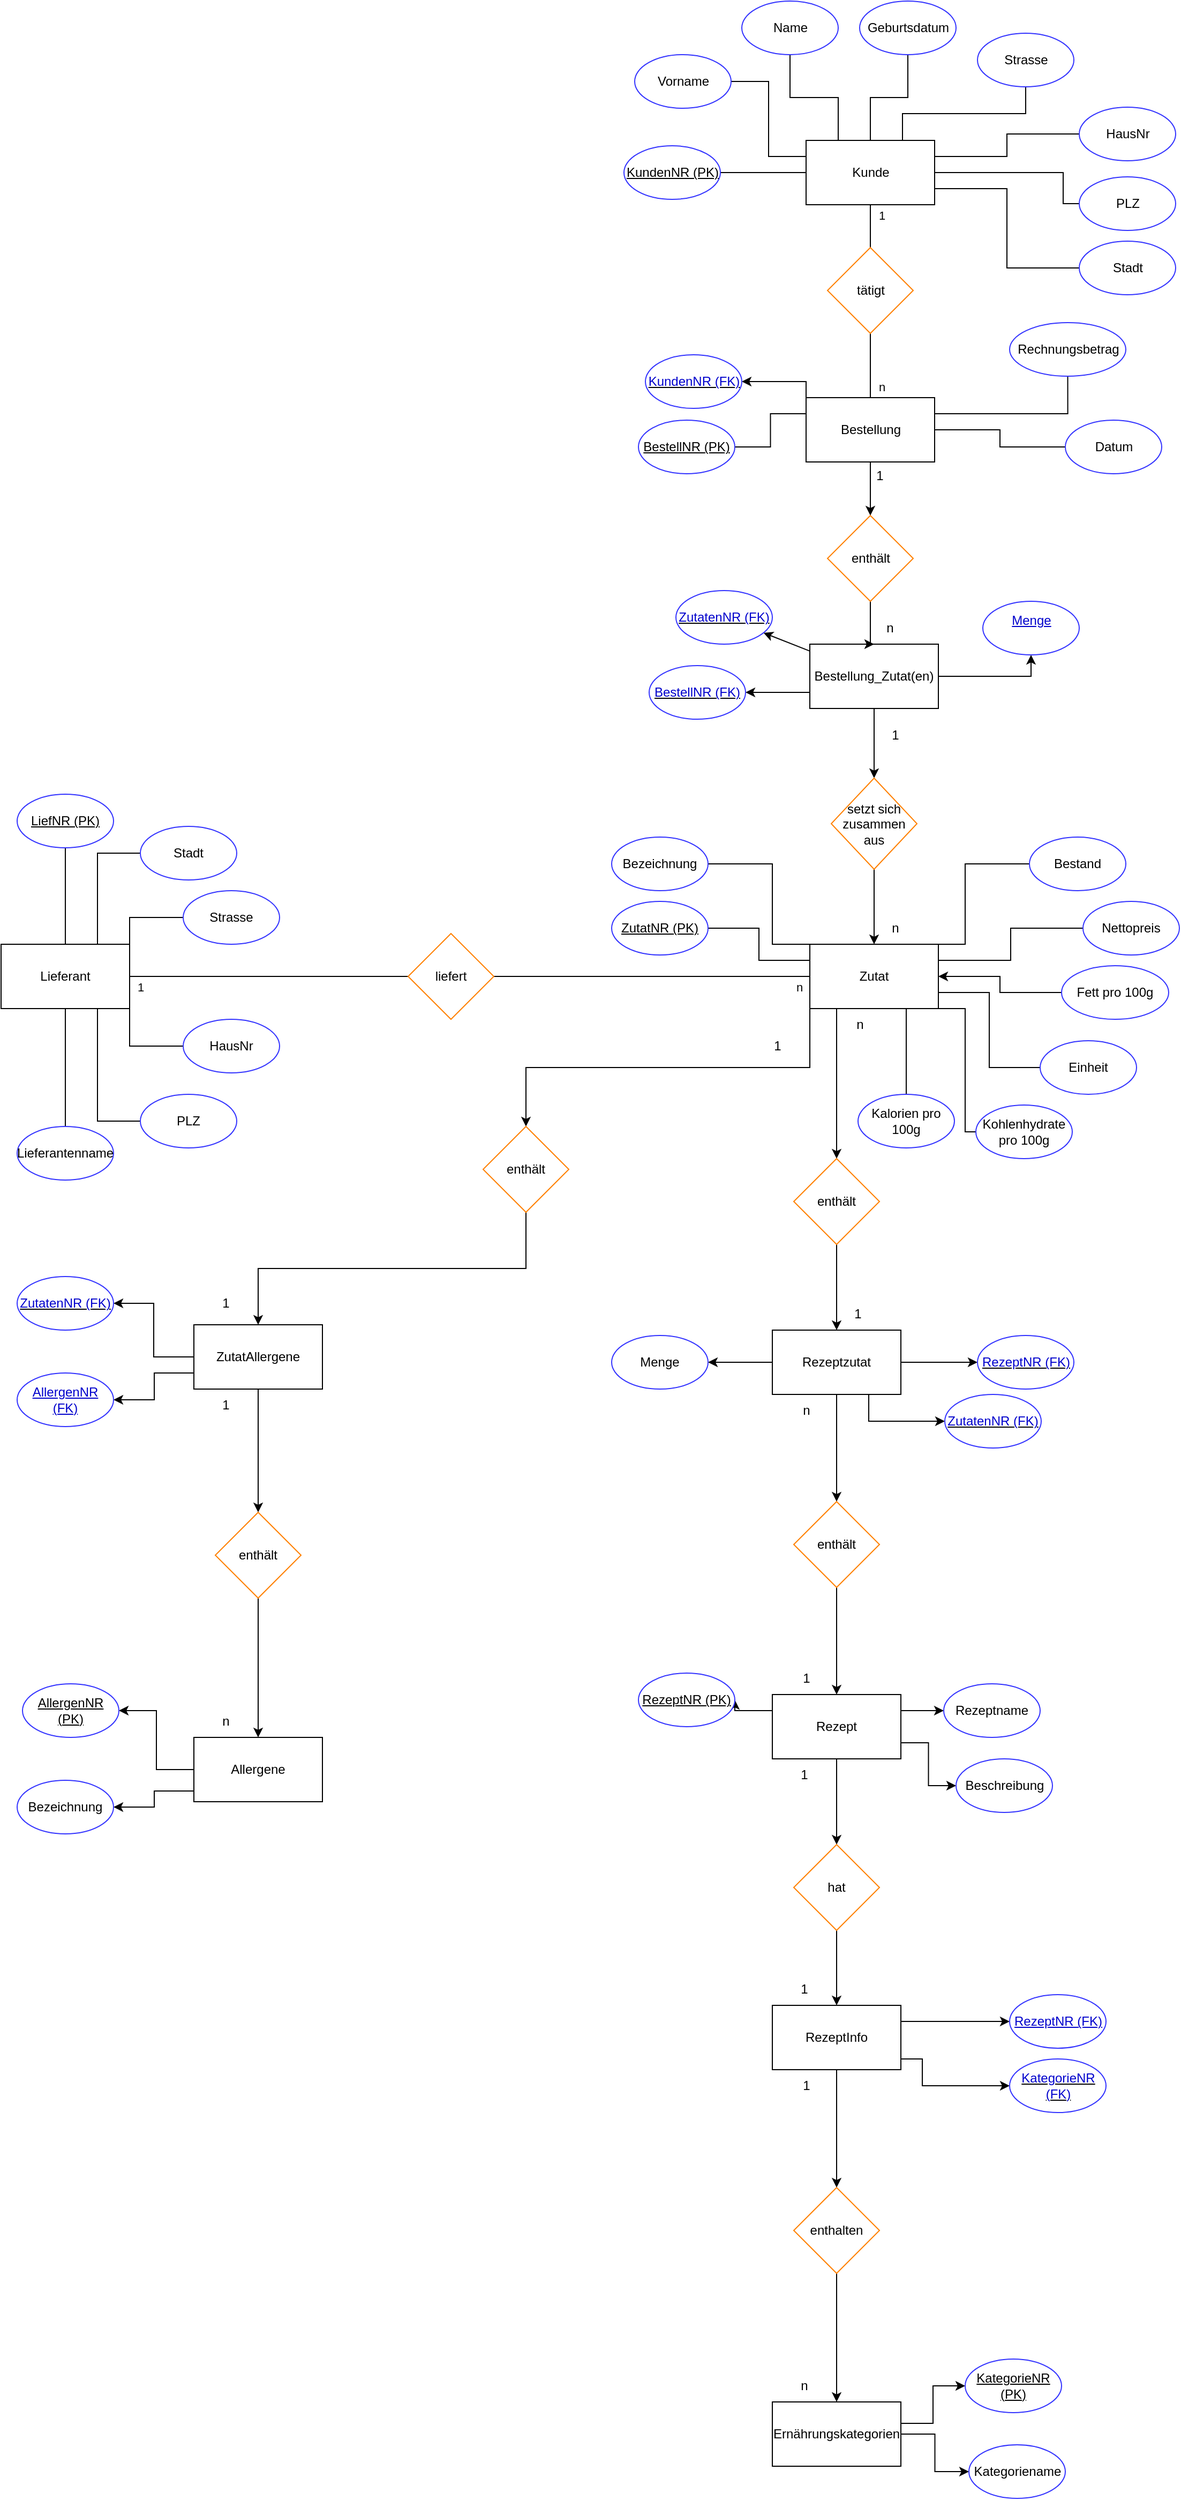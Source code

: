 <mxfile version="24.6.5" type="github">
  <diagram id="R2lEEEUBdFMjLlhIrx00" name="Page-1">
    <mxGraphModel dx="2600" dy="2028" grid="1" gridSize="10" guides="1" tooltips="1" connect="1" arrows="1" fold="1" page="1" pageScale="1" pageWidth="850" pageHeight="1100" math="0" shadow="0" extFonts="Permanent Marker^https://fonts.googleapis.com/css?family=Permanent+Marker">
      <root>
        <mxCell id="0" />
        <mxCell id="1" parent="0" />
        <mxCell id="CbjxjudxFoMtGtYBYWGe-18" style="edgeStyle=orthogonalEdgeStyle;rounded=0;orthogonalLoop=1;jettySize=auto;html=1;exitX=0;exitY=0.5;exitDx=0;exitDy=0;entryX=1;entryY=0.5;entryDx=0;entryDy=0;endArrow=none;endFill=0;" parent="1" source="CbjxjudxFoMtGtYBYWGe-16" target="CbjxjudxFoMtGtYBYWGe-17" edge="1">
          <mxGeometry relative="1" as="geometry" />
        </mxCell>
        <mxCell id="CbjxjudxFoMtGtYBYWGe-16" value="Kunde" style="rounded=0;whiteSpace=wrap;html=1;" parent="1" vertex="1">
          <mxGeometry x="361.5" y="-100" width="120" height="60" as="geometry" />
        </mxCell>
        <mxCell id="CbjxjudxFoMtGtYBYWGe-17" value="&lt;u&gt;KundenNR (PK)&lt;/u&gt;" style="ellipse;whiteSpace=wrap;html=1;strokeColor=#3333FF;" parent="1" vertex="1">
          <mxGeometry x="191.5" y="-95" width="90" height="50" as="geometry" />
        </mxCell>
        <mxCell id="CbjxjudxFoMtGtYBYWGe-27" style="edgeStyle=orthogonalEdgeStyle;rounded=0;orthogonalLoop=1;jettySize=auto;html=1;exitX=1;exitY=0.5;exitDx=0;exitDy=0;entryX=0;entryY=0.25;entryDx=0;entryDy=0;endArrow=none;endFill=0;" parent="1" source="CbjxjudxFoMtGtYBYWGe-20" target="CbjxjudxFoMtGtYBYWGe-16" edge="1">
          <mxGeometry relative="1" as="geometry" />
        </mxCell>
        <mxCell id="CbjxjudxFoMtGtYBYWGe-20" value="Vorname" style="ellipse;whiteSpace=wrap;html=1;strokeColor=#3333FF;" parent="1" vertex="1">
          <mxGeometry x="201.5" y="-180" width="90" height="50" as="geometry" />
        </mxCell>
        <mxCell id="CbjxjudxFoMtGtYBYWGe-29" style="edgeStyle=orthogonalEdgeStyle;rounded=0;orthogonalLoop=1;jettySize=auto;html=1;exitX=0.5;exitY=1;exitDx=0;exitDy=0;entryX=0.25;entryY=0;entryDx=0;entryDy=0;endArrow=none;endFill=0;" parent="1" source="CbjxjudxFoMtGtYBYWGe-21" target="CbjxjudxFoMtGtYBYWGe-16" edge="1">
          <mxGeometry relative="1" as="geometry" />
        </mxCell>
        <mxCell id="CbjxjudxFoMtGtYBYWGe-21" value="Name" style="ellipse;whiteSpace=wrap;html=1;strokeColor=#3333FF;" parent="1" vertex="1">
          <mxGeometry x="301.5" y="-230" width="90" height="50" as="geometry" />
        </mxCell>
        <mxCell id="CbjxjudxFoMtGtYBYWGe-31" style="edgeStyle=orthogonalEdgeStyle;rounded=0;orthogonalLoop=1;jettySize=auto;html=1;exitX=0.5;exitY=1;exitDx=0;exitDy=0;entryX=0.75;entryY=0;entryDx=0;entryDy=0;endArrow=none;endFill=0;" parent="1" source="CbjxjudxFoMtGtYBYWGe-22" target="CbjxjudxFoMtGtYBYWGe-16" edge="1">
          <mxGeometry relative="1" as="geometry" />
        </mxCell>
        <mxCell id="CbjxjudxFoMtGtYBYWGe-22" value="Strasse" style="ellipse;whiteSpace=wrap;html=1;strokeColor=#3333FF;" parent="1" vertex="1">
          <mxGeometry x="521.5" y="-200" width="90" height="50" as="geometry" />
        </mxCell>
        <mxCell id="CbjxjudxFoMtGtYBYWGe-30" style="edgeStyle=orthogonalEdgeStyle;rounded=0;orthogonalLoop=1;jettySize=auto;html=1;exitX=0.5;exitY=1;exitDx=0;exitDy=0;entryX=0.5;entryY=0;entryDx=0;entryDy=0;endArrow=none;endFill=0;" parent="1" source="CbjxjudxFoMtGtYBYWGe-23" target="CbjxjudxFoMtGtYBYWGe-16" edge="1">
          <mxGeometry relative="1" as="geometry" />
        </mxCell>
        <mxCell id="CbjxjudxFoMtGtYBYWGe-23" value="Geburtsdatum" style="ellipse;whiteSpace=wrap;html=1;strokeColor=#3333FF;" parent="1" vertex="1">
          <mxGeometry x="411.5" y="-230" width="90" height="50" as="geometry" />
        </mxCell>
        <mxCell id="CbjxjudxFoMtGtYBYWGe-32" style="edgeStyle=orthogonalEdgeStyle;rounded=0;orthogonalLoop=1;jettySize=auto;html=1;exitX=0;exitY=0.5;exitDx=0;exitDy=0;entryX=1;entryY=0.25;entryDx=0;entryDy=0;endArrow=none;endFill=0;" parent="1" source="CbjxjudxFoMtGtYBYWGe-24" target="CbjxjudxFoMtGtYBYWGe-16" edge="1">
          <mxGeometry relative="1" as="geometry" />
        </mxCell>
        <mxCell id="CbjxjudxFoMtGtYBYWGe-24" value="HausNr" style="ellipse;whiteSpace=wrap;html=1;strokeColor=#3333FF;" parent="1" vertex="1">
          <mxGeometry x="616.5" y="-131" width="90" height="50" as="geometry" />
        </mxCell>
        <mxCell id="CbjxjudxFoMtGtYBYWGe-33" style="edgeStyle=orthogonalEdgeStyle;rounded=0;orthogonalLoop=1;jettySize=auto;html=1;exitX=0;exitY=0.5;exitDx=0;exitDy=0;entryX=1;entryY=0.5;entryDx=0;entryDy=0;endArrow=none;endFill=0;" parent="1" source="CbjxjudxFoMtGtYBYWGe-25" target="CbjxjudxFoMtGtYBYWGe-16" edge="1">
          <mxGeometry relative="1" as="geometry">
            <Array as="points">
              <mxPoint x="601.5" y="-41" />
              <mxPoint x="601.5" y="-70" />
            </Array>
          </mxGeometry>
        </mxCell>
        <mxCell id="CbjxjudxFoMtGtYBYWGe-25" value="PLZ" style="ellipse;whiteSpace=wrap;html=1;strokeColor=#3333FF;" parent="1" vertex="1">
          <mxGeometry x="616.5" y="-66" width="90" height="50" as="geometry" />
        </mxCell>
        <mxCell id="CbjxjudxFoMtGtYBYWGe-34" style="edgeStyle=orthogonalEdgeStyle;rounded=0;orthogonalLoop=1;jettySize=auto;html=1;exitX=0;exitY=0.5;exitDx=0;exitDy=0;entryX=1;entryY=0.75;entryDx=0;entryDy=0;endArrow=none;endFill=0;" parent="1" source="CbjxjudxFoMtGtYBYWGe-26" target="CbjxjudxFoMtGtYBYWGe-16" edge="1">
          <mxGeometry relative="1" as="geometry" />
        </mxCell>
        <mxCell id="CbjxjudxFoMtGtYBYWGe-26" value="Stadt" style="ellipse;whiteSpace=wrap;html=1;strokeColor=#3333FF;" parent="1" vertex="1">
          <mxGeometry x="616.5" y="-6" width="90" height="50" as="geometry" />
        </mxCell>
        <mxCell id="DMuB1FqvteOAetmX3YVg-21" style="edgeStyle=orthogonalEdgeStyle;rounded=0;orthogonalLoop=1;jettySize=auto;html=1;exitX=0.5;exitY=1;exitDx=0;exitDy=0;entryX=0.5;entryY=0;entryDx=0;entryDy=0;" parent="1" source="CbjxjudxFoMtGtYBYWGe-35" target="DMuB1FqvteOAetmX3YVg-16" edge="1">
          <mxGeometry relative="1" as="geometry" />
        </mxCell>
        <mxCell id="DMuB1FqvteOAetmX3YVg-24" style="edgeStyle=orthogonalEdgeStyle;rounded=0;orthogonalLoop=1;jettySize=auto;html=1;exitX=0;exitY=0;exitDx=0;exitDy=0;entryX=1;entryY=0.5;entryDx=0;entryDy=0;" parent="1" source="CbjxjudxFoMtGtYBYWGe-35" target="DMuB1FqvteOAetmX3YVg-23" edge="1">
          <mxGeometry relative="1" as="geometry">
            <Array as="points">
              <mxPoint x="361" y="125" />
            </Array>
          </mxGeometry>
        </mxCell>
        <mxCell id="CbjxjudxFoMtGtYBYWGe-35" value="Bestellung" style="rounded=0;whiteSpace=wrap;html=1;" parent="1" vertex="1">
          <mxGeometry x="361.5" y="140" width="120" height="60" as="geometry" />
        </mxCell>
        <mxCell id="CbjxjudxFoMtGtYBYWGe-37" style="edgeStyle=orthogonalEdgeStyle;rounded=0;orthogonalLoop=1;jettySize=auto;html=1;exitX=1;exitY=0.5;exitDx=0;exitDy=0;entryX=0;entryY=0.25;entryDx=0;entryDy=0;endArrow=none;endFill=0;" parent="1" source="CbjxjudxFoMtGtYBYWGe-36" target="CbjxjudxFoMtGtYBYWGe-35" edge="1">
          <mxGeometry relative="1" as="geometry" />
        </mxCell>
        <mxCell id="CbjxjudxFoMtGtYBYWGe-36" value="&lt;u&gt;BestellNR (PK)&lt;/u&gt;" style="ellipse;whiteSpace=wrap;html=1;strokeColor=#3333FF;" parent="1" vertex="1">
          <mxGeometry x="205" y="161" width="90" height="50" as="geometry" />
        </mxCell>
        <mxCell id="CbjxjudxFoMtGtYBYWGe-39" style="edgeStyle=orthogonalEdgeStyle;rounded=0;orthogonalLoop=1;jettySize=auto;html=1;exitX=0.5;exitY=1;exitDx=0;exitDy=0;entryX=1;entryY=0.25;entryDx=0;entryDy=0;endArrow=none;endFill=0;" parent="1" source="CbjxjudxFoMtGtYBYWGe-38" target="CbjxjudxFoMtGtYBYWGe-35" edge="1">
          <mxGeometry relative="1" as="geometry" />
        </mxCell>
        <mxCell id="CbjxjudxFoMtGtYBYWGe-38" value="Rechnungsbetrag" style="ellipse;whiteSpace=wrap;html=1;strokeColor=#3333FF;" parent="1" vertex="1">
          <mxGeometry x="551.5" y="70" width="108.5" height="50" as="geometry" />
        </mxCell>
        <mxCell id="CbjxjudxFoMtGtYBYWGe-41" style="edgeStyle=orthogonalEdgeStyle;rounded=0;orthogonalLoop=1;jettySize=auto;html=1;exitX=0;exitY=0.5;exitDx=0;exitDy=0;entryX=1;entryY=0.5;entryDx=0;entryDy=0;endArrow=none;endFill=0;" parent="1" source="CbjxjudxFoMtGtYBYWGe-40" target="CbjxjudxFoMtGtYBYWGe-35" edge="1">
          <mxGeometry relative="1" as="geometry" />
        </mxCell>
        <mxCell id="CbjxjudxFoMtGtYBYWGe-40" value="Datum" style="ellipse;whiteSpace=wrap;html=1;strokeColor=#3333FF;" parent="1" vertex="1">
          <mxGeometry x="603.5" y="161" width="90" height="50" as="geometry" />
        </mxCell>
        <mxCell id="CbjxjudxFoMtGtYBYWGe-43" value="n" style="edgeStyle=orthogonalEdgeStyle;rounded=0;orthogonalLoop=1;jettySize=auto;html=1;endArrow=none;endFill=0;" parent="1" source="CbjxjudxFoMtGtYBYWGe-42" target="CbjxjudxFoMtGtYBYWGe-35" edge="1">
          <mxGeometry x="0.667" y="10" relative="1" as="geometry">
            <mxPoint as="offset" />
          </mxGeometry>
        </mxCell>
        <mxCell id="CbjxjudxFoMtGtYBYWGe-44" value="1" style="edgeStyle=orthogonalEdgeStyle;rounded=0;orthogonalLoop=1;jettySize=auto;html=1;endArrow=none;endFill=0;" parent="1" source="CbjxjudxFoMtGtYBYWGe-42" target="CbjxjudxFoMtGtYBYWGe-16" edge="1">
          <mxGeometry x="0.5" y="-10" relative="1" as="geometry">
            <mxPoint as="offset" />
          </mxGeometry>
        </mxCell>
        <mxCell id="CbjxjudxFoMtGtYBYWGe-42" value="tätigt" style="rhombus;whiteSpace=wrap;html=1;strokeColor=#FF8000;" parent="1" vertex="1">
          <mxGeometry x="381.5" width="80" height="80" as="geometry" />
        </mxCell>
        <mxCell id="DMuB1FqvteOAetmX3YVg-32" style="edgeStyle=orthogonalEdgeStyle;rounded=0;orthogonalLoop=1;jettySize=auto;html=1;exitX=0;exitY=0;exitDx=0;exitDy=0;" parent="1" source="DMuB1FqvteOAetmX3YVg-53" edge="1">
          <mxGeometry relative="1" as="geometry">
            <mxPoint x="390" y="850" as="targetPoint" />
            <Array as="points">
              <mxPoint x="390" y="710" />
            </Array>
          </mxGeometry>
        </mxCell>
        <mxCell id="DMuB1FqvteOAetmX3YVg-80" style="edgeStyle=orthogonalEdgeStyle;rounded=0;orthogonalLoop=1;jettySize=auto;html=1;exitX=0;exitY=1;exitDx=0;exitDy=0;entryX=0.5;entryY=0;entryDx=0;entryDy=0;" parent="1" source="CbjxjudxFoMtGtYBYWGe-45" target="DMuB1FqvteOAetmX3YVg-78" edge="1">
          <mxGeometry relative="1" as="geometry" />
        </mxCell>
        <mxCell id="CbjxjudxFoMtGtYBYWGe-45" value="Zutat" style="rounded=0;whiteSpace=wrap;html=1;" parent="1" vertex="1">
          <mxGeometry x="365" y="650" width="120" height="60" as="geometry" />
        </mxCell>
        <mxCell id="CbjxjudxFoMtGtYBYWGe-47" style="edgeStyle=orthogonalEdgeStyle;rounded=0;orthogonalLoop=1;jettySize=auto;html=1;exitX=1;exitY=0.5;exitDx=0;exitDy=0;entryX=0;entryY=0.25;entryDx=0;entryDy=0;endArrow=none;endFill=0;" parent="1" source="CbjxjudxFoMtGtYBYWGe-46" target="CbjxjudxFoMtGtYBYWGe-45" edge="1">
          <mxGeometry relative="1" as="geometry" />
        </mxCell>
        <mxCell id="CbjxjudxFoMtGtYBYWGe-46" value="&lt;u&gt;ZutatNR (PK)&lt;/u&gt;" style="ellipse;whiteSpace=wrap;html=1;strokeColor=#3333FF;" parent="1" vertex="1">
          <mxGeometry x="180" y="610" width="90" height="50" as="geometry" />
        </mxCell>
        <mxCell id="CbjxjudxFoMtGtYBYWGe-49" style="edgeStyle=orthogonalEdgeStyle;rounded=0;orthogonalLoop=1;jettySize=auto;html=1;exitX=1;exitY=0.5;exitDx=0;exitDy=0;entryX=0;entryY=0;entryDx=0;entryDy=0;endArrow=none;endFill=0;" parent="1" source="CbjxjudxFoMtGtYBYWGe-48" target="CbjxjudxFoMtGtYBYWGe-45" edge="1">
          <mxGeometry relative="1" as="geometry">
            <Array as="points">
              <mxPoint x="330" y="575" />
              <mxPoint x="330" y="650" />
            </Array>
          </mxGeometry>
        </mxCell>
        <mxCell id="CbjxjudxFoMtGtYBYWGe-48" value="Bezeichnung" style="ellipse;whiteSpace=wrap;html=1;strokeColor=#3333FF;" parent="1" vertex="1">
          <mxGeometry x="180" y="550" width="90" height="50" as="geometry" />
        </mxCell>
        <mxCell id="CbjxjudxFoMtGtYBYWGe-51" style="edgeStyle=orthogonalEdgeStyle;rounded=0;orthogonalLoop=1;jettySize=auto;html=1;exitX=0;exitY=0.5;exitDx=0;exitDy=0;entryX=1;entryY=0;entryDx=0;entryDy=0;endArrow=none;endFill=0;" parent="1" source="CbjxjudxFoMtGtYBYWGe-50" target="CbjxjudxFoMtGtYBYWGe-45" edge="1">
          <mxGeometry relative="1" as="geometry">
            <Array as="points">
              <mxPoint x="510" y="575" />
              <mxPoint x="510" y="650" />
            </Array>
          </mxGeometry>
        </mxCell>
        <mxCell id="CbjxjudxFoMtGtYBYWGe-50" value="Bestand" style="ellipse;whiteSpace=wrap;html=1;strokeColor=#3333FF;" parent="1" vertex="1">
          <mxGeometry x="570" y="550" width="90" height="50" as="geometry" />
        </mxCell>
        <mxCell id="CbjxjudxFoMtGtYBYWGe-53" style="edgeStyle=orthogonalEdgeStyle;rounded=0;orthogonalLoop=1;jettySize=auto;html=1;exitX=0;exitY=0.5;exitDx=0;exitDy=0;entryX=1;entryY=0.25;entryDx=0;entryDy=0;endArrow=none;endFill=0;" parent="1" source="CbjxjudxFoMtGtYBYWGe-52" target="CbjxjudxFoMtGtYBYWGe-45" edge="1">
          <mxGeometry relative="1" as="geometry" />
        </mxCell>
        <mxCell id="CbjxjudxFoMtGtYBYWGe-52" value="Nettopreis" style="ellipse;whiteSpace=wrap;html=1;strokeColor=#3333FF;" parent="1" vertex="1">
          <mxGeometry x="620" y="610" width="90" height="50" as="geometry" />
        </mxCell>
        <mxCell id="CbjxjudxFoMtGtYBYWGe-63" style="edgeStyle=orthogonalEdgeStyle;rounded=0;orthogonalLoop=1;jettySize=auto;html=1;exitX=0;exitY=0.5;exitDx=0;exitDy=0;entryX=1;entryY=0.75;entryDx=0;entryDy=0;endArrow=none;endFill=0;" parent="1" source="CbjxjudxFoMtGtYBYWGe-62" target="CbjxjudxFoMtGtYBYWGe-45" edge="1">
          <mxGeometry relative="1" as="geometry" />
        </mxCell>
        <mxCell id="CbjxjudxFoMtGtYBYWGe-62" value="Einheit" style="ellipse;whiteSpace=wrap;html=1;strokeColor=#3333FF;" parent="1" vertex="1">
          <mxGeometry x="580" y="740" width="90" height="50" as="geometry" />
        </mxCell>
        <mxCell id="CbjxjudxFoMtGtYBYWGe-67" style="edgeStyle=orthogonalEdgeStyle;rounded=0;orthogonalLoop=1;jettySize=auto;html=1;exitX=0;exitY=0.5;exitDx=0;exitDy=0;entryX=1;entryY=1;entryDx=0;entryDy=0;endArrow=none;endFill=0;" parent="1" source="CbjxjudxFoMtGtYBYWGe-64" target="CbjxjudxFoMtGtYBYWGe-45" edge="1">
          <mxGeometry relative="1" as="geometry">
            <Array as="points">
              <mxPoint x="510" y="825" />
              <mxPoint x="510" y="710" />
            </Array>
          </mxGeometry>
        </mxCell>
        <mxCell id="CbjxjudxFoMtGtYBYWGe-69" style="edgeStyle=orthogonalEdgeStyle;rounded=0;orthogonalLoop=1;jettySize=auto;html=1;exitX=0;exitY=0;exitDx=0;exitDy=0;" parent="1" source="CbjxjudxFoMtGtYBYWGe-64" edge="1">
          <mxGeometry relative="1" as="geometry">
            <mxPoint x="533" y="807" as="targetPoint" />
          </mxGeometry>
        </mxCell>
        <mxCell id="CbjxjudxFoMtGtYBYWGe-64" value="Kohlenhydrate pro 100g" style="ellipse;whiteSpace=wrap;html=1;strokeColor=#3333FF;" parent="1" vertex="1">
          <mxGeometry x="520" y="800" width="90" height="50" as="geometry" />
        </mxCell>
        <mxCell id="CbjxjudxFoMtGtYBYWGe-71" style="edgeStyle=orthogonalEdgeStyle;rounded=0;orthogonalLoop=1;jettySize=auto;html=1;exitX=0.5;exitY=0;exitDx=0;exitDy=0;entryX=0.75;entryY=1;entryDx=0;entryDy=0;endArrow=none;endFill=0;" parent="1" source="CbjxjudxFoMtGtYBYWGe-65" target="CbjxjudxFoMtGtYBYWGe-45" edge="1">
          <mxGeometry relative="1" as="geometry" />
        </mxCell>
        <mxCell id="CbjxjudxFoMtGtYBYWGe-65" value="Kalorien pro 100g" style="ellipse;whiteSpace=wrap;html=1;strokeColor=#3333FF;" parent="1" vertex="1">
          <mxGeometry x="410" y="790" width="90" height="50" as="geometry" />
        </mxCell>
        <mxCell id="JVnjB8fws88ZDnqH3pCm-1" style="edgeStyle=orthogonalEdgeStyle;rounded=0;orthogonalLoop=1;jettySize=auto;html=1;exitX=0;exitY=0.5;exitDx=0;exitDy=0;entryX=1;entryY=0.5;entryDx=0;entryDy=0;" parent="1" source="CbjxjudxFoMtGtYBYWGe-66" target="CbjxjudxFoMtGtYBYWGe-45" edge="1">
          <mxGeometry relative="1" as="geometry" />
        </mxCell>
        <mxCell id="CbjxjudxFoMtGtYBYWGe-66" value="Fett pro 100g" style="ellipse;whiteSpace=wrap;html=1;strokeColor=#3333FF;" parent="1" vertex="1">
          <mxGeometry x="600" y="670" width="100" height="50" as="geometry" />
        </mxCell>
        <mxCell id="CbjxjudxFoMtGtYBYWGe-77" value="n" style="edgeStyle=orthogonalEdgeStyle;rounded=0;orthogonalLoop=1;jettySize=auto;html=1;entryX=0;entryY=0.5;entryDx=0;entryDy=0;endArrow=none;endFill=0;" parent="1" source="CbjxjudxFoMtGtYBYWGe-76" target="CbjxjudxFoMtGtYBYWGe-45" edge="1">
          <mxGeometry x="0.931" y="-10" relative="1" as="geometry">
            <mxPoint as="offset" />
          </mxGeometry>
        </mxCell>
        <mxCell id="CbjxjudxFoMtGtYBYWGe-79" value="1" style="edgeStyle=orthogonalEdgeStyle;rounded=0;orthogonalLoop=1;jettySize=auto;html=1;exitX=0;exitY=0.5;exitDx=0;exitDy=0;entryX=1;entryY=0.5;entryDx=0;entryDy=0;endArrow=none;endFill=0;" parent="1" source="CbjxjudxFoMtGtYBYWGe-76" target="CbjxjudxFoMtGtYBYWGe-78" edge="1">
          <mxGeometry x="0.923" y="10" relative="1" as="geometry">
            <mxPoint as="offset" />
          </mxGeometry>
        </mxCell>
        <mxCell id="CbjxjudxFoMtGtYBYWGe-76" value="liefert" style="rhombus;whiteSpace=wrap;html=1;strokeColor=#FF8000;" parent="1" vertex="1">
          <mxGeometry x="-10" y="640" width="80" height="80" as="geometry" />
        </mxCell>
        <mxCell id="CbjxjudxFoMtGtYBYWGe-78" value="Lieferant" style="rounded=0;whiteSpace=wrap;html=1;" parent="1" vertex="1">
          <mxGeometry x="-390" y="650" width="120" height="60" as="geometry" />
        </mxCell>
        <mxCell id="CbjxjudxFoMtGtYBYWGe-81" style="edgeStyle=orthogonalEdgeStyle;rounded=0;orthogonalLoop=1;jettySize=auto;html=1;exitX=0.5;exitY=1;exitDx=0;exitDy=0;entryX=0.5;entryY=0;entryDx=0;entryDy=0;endArrow=none;endFill=0;" parent="1" source="CbjxjudxFoMtGtYBYWGe-80" target="CbjxjudxFoMtGtYBYWGe-78" edge="1">
          <mxGeometry relative="1" as="geometry" />
        </mxCell>
        <mxCell id="CbjxjudxFoMtGtYBYWGe-80" value="&lt;u&gt;LiefNR (PK)&lt;/u&gt;" style="ellipse;whiteSpace=wrap;html=1;strokeColor=#3333FF;" parent="1" vertex="1">
          <mxGeometry x="-375" y="510" width="90" height="50" as="geometry" />
        </mxCell>
        <mxCell id="CbjxjudxFoMtGtYBYWGe-83" style="edgeStyle=orthogonalEdgeStyle;rounded=0;orthogonalLoop=1;jettySize=auto;html=1;exitX=0;exitY=0.5;exitDx=0;exitDy=0;entryX=0.75;entryY=0;entryDx=0;entryDy=0;endArrow=none;endFill=0;" parent="1" source="CbjxjudxFoMtGtYBYWGe-82" target="CbjxjudxFoMtGtYBYWGe-78" edge="1">
          <mxGeometry relative="1" as="geometry" />
        </mxCell>
        <mxCell id="CbjxjudxFoMtGtYBYWGe-82" value="Stadt" style="ellipse;whiteSpace=wrap;html=1;strokeColor=#3333FF;" parent="1" vertex="1">
          <mxGeometry x="-260" y="540" width="90" height="50" as="geometry" />
        </mxCell>
        <mxCell id="CbjxjudxFoMtGtYBYWGe-85" style="edgeStyle=orthogonalEdgeStyle;rounded=0;orthogonalLoop=1;jettySize=auto;html=1;exitX=0;exitY=0.5;exitDx=0;exitDy=0;entryX=1;entryY=0;entryDx=0;entryDy=0;endArrow=none;endFill=0;" parent="1" source="CbjxjudxFoMtGtYBYWGe-84" target="CbjxjudxFoMtGtYBYWGe-78" edge="1">
          <mxGeometry relative="1" as="geometry" />
        </mxCell>
        <mxCell id="CbjxjudxFoMtGtYBYWGe-84" value="Strasse" style="ellipse;whiteSpace=wrap;html=1;strokeColor=#3333FF;" parent="1" vertex="1">
          <mxGeometry x="-220" y="600" width="90" height="50" as="geometry" />
        </mxCell>
        <mxCell id="CbjxjudxFoMtGtYBYWGe-87" style="edgeStyle=orthogonalEdgeStyle;rounded=0;orthogonalLoop=1;jettySize=auto;html=1;exitX=0;exitY=0.5;exitDx=0;exitDy=0;entryX=1;entryY=1;entryDx=0;entryDy=0;endArrow=none;endFill=0;" parent="1" source="CbjxjudxFoMtGtYBYWGe-86" target="CbjxjudxFoMtGtYBYWGe-78" edge="1">
          <mxGeometry relative="1" as="geometry" />
        </mxCell>
        <mxCell id="CbjxjudxFoMtGtYBYWGe-86" value="HausNr" style="ellipse;whiteSpace=wrap;html=1;strokeColor=#3333FF;" parent="1" vertex="1">
          <mxGeometry x="-220" y="720" width="90" height="50" as="geometry" />
        </mxCell>
        <mxCell id="CbjxjudxFoMtGtYBYWGe-91" style="edgeStyle=orthogonalEdgeStyle;rounded=0;orthogonalLoop=1;jettySize=auto;html=1;exitX=0;exitY=0.5;exitDx=0;exitDy=0;entryX=0.75;entryY=1;entryDx=0;entryDy=0;endArrow=none;endFill=0;" parent="1" source="CbjxjudxFoMtGtYBYWGe-88" target="CbjxjudxFoMtGtYBYWGe-78" edge="1">
          <mxGeometry relative="1" as="geometry" />
        </mxCell>
        <mxCell id="CbjxjudxFoMtGtYBYWGe-88" value="PLZ" style="ellipse;whiteSpace=wrap;html=1;strokeColor=#3333FF;" parent="1" vertex="1">
          <mxGeometry x="-260" y="790" width="90" height="50" as="geometry" />
        </mxCell>
        <mxCell id="CbjxjudxFoMtGtYBYWGe-92" style="edgeStyle=orthogonalEdgeStyle;rounded=0;orthogonalLoop=1;jettySize=auto;html=1;exitX=0.5;exitY=0;exitDx=0;exitDy=0;entryX=0.5;entryY=1;entryDx=0;entryDy=0;endArrow=none;endFill=0;" parent="1" source="CbjxjudxFoMtGtYBYWGe-90" target="CbjxjudxFoMtGtYBYWGe-78" edge="1">
          <mxGeometry relative="1" as="geometry" />
        </mxCell>
        <mxCell id="CbjxjudxFoMtGtYBYWGe-90" value="Lieferantenname" style="ellipse;whiteSpace=wrap;html=1;strokeColor=#3333FF;" parent="1" vertex="1">
          <mxGeometry x="-375" y="820" width="90" height="50" as="geometry" />
        </mxCell>
        <mxCell id="DMuB1FqvteOAetmX3YVg-13" style="rounded=0;orthogonalLoop=1;jettySize=auto;html=1;" parent="1" source="DMuB1FqvteOAetmX3YVg-1" target="DMuB1FqvteOAetmX3YVg-4" edge="1">
          <mxGeometry relative="1" as="geometry" />
        </mxCell>
        <mxCell id="DMuB1FqvteOAetmX3YVg-14" style="edgeStyle=orthogonalEdgeStyle;rounded=0;orthogonalLoop=1;jettySize=auto;html=1;entryX=0.5;entryY=1;entryDx=0;entryDy=0;" parent="1" source="DMuB1FqvteOAetmX3YVg-1" target="DMuB1FqvteOAetmX3YVg-5" edge="1">
          <mxGeometry relative="1" as="geometry" />
        </mxCell>
        <mxCell id="DMuB1FqvteOAetmX3YVg-22" style="edgeStyle=orthogonalEdgeStyle;rounded=0;orthogonalLoop=1;jettySize=auto;html=1;exitX=0;exitY=0.75;exitDx=0;exitDy=0;entryX=1;entryY=0.5;entryDx=0;entryDy=0;" parent="1" source="DMuB1FqvteOAetmX3YVg-1" target="DMuB1FqvteOAetmX3YVg-2" edge="1">
          <mxGeometry relative="1" as="geometry" />
        </mxCell>
        <mxCell id="DMuB1FqvteOAetmX3YVg-26" style="edgeStyle=orthogonalEdgeStyle;rounded=0;orthogonalLoop=1;jettySize=auto;html=1;exitX=0.5;exitY=1;exitDx=0;exitDy=0;entryX=0.5;entryY=0;entryDx=0;entryDy=0;" parent="1" source="DMuB1FqvteOAetmX3YVg-1" target="DMuB1FqvteOAetmX3YVg-25" edge="1">
          <mxGeometry relative="1" as="geometry" />
        </mxCell>
        <mxCell id="DMuB1FqvteOAetmX3YVg-1" value="Bestellung_Zutat(en)" style="rounded=0;whiteSpace=wrap;html=1;" parent="1" vertex="1">
          <mxGeometry x="365" y="370" width="120" height="60" as="geometry" />
        </mxCell>
        <mxCell id="DMuB1FqvteOAetmX3YVg-2" value="&lt;u&gt;&lt;font color=&quot;#0000cc&quot;&gt;BestellNR (FK)&lt;/font&gt;&lt;br&gt;&lt;/u&gt;" style="ellipse;whiteSpace=wrap;html=1;strokeColor=#3333FF;" parent="1" vertex="1">
          <mxGeometry x="215" y="390" width="90" height="50" as="geometry" />
        </mxCell>
        <mxCell id="DMuB1FqvteOAetmX3YVg-4" value="&lt;u&gt;&lt;font color=&quot;#0000cc&quot;&gt;ZutatenNR (FK)&lt;/font&gt;&lt;/u&gt;" style="ellipse;whiteSpace=wrap;html=1;strokeColor=#3333FF;" parent="1" vertex="1">
          <mxGeometry x="240" y="320" width="90" height="50" as="geometry" />
        </mxCell>
        <mxCell id="DMuB1FqvteOAetmX3YVg-5" value="&lt;font color=&quot;#0000cc&quot;&gt;&lt;u&gt;Menge&lt;/u&gt;&lt;br&gt;&lt;/font&gt;&lt;div&gt;&lt;font color=&quot;#0000cc&quot;&gt;&lt;u&gt;&lt;br&gt;&lt;/u&gt;&lt;/font&gt;&lt;/div&gt;" style="ellipse;whiteSpace=wrap;html=1;strokeColor=#3333FF;" parent="1" vertex="1">
          <mxGeometry x="526.5" y="330" width="90" height="50" as="geometry" />
        </mxCell>
        <mxCell id="DMuB1FqvteOAetmX3YVg-20" style="edgeStyle=orthogonalEdgeStyle;rounded=0;orthogonalLoop=1;jettySize=auto;html=1;exitX=0.5;exitY=1;exitDx=0;exitDy=0;entryX=0.5;entryY=0;entryDx=0;entryDy=0;" parent="1" source="DMuB1FqvteOAetmX3YVg-16" target="DMuB1FqvteOAetmX3YVg-1" edge="1">
          <mxGeometry relative="1" as="geometry">
            <Array as="points">
              <mxPoint x="421" y="370" />
            </Array>
          </mxGeometry>
        </mxCell>
        <mxCell id="DMuB1FqvteOAetmX3YVg-16" value="enthält" style="rhombus;whiteSpace=wrap;html=1;strokeColor=#FF8000;" parent="1" vertex="1">
          <mxGeometry x="381.5" y="250" width="80" height="80" as="geometry" />
        </mxCell>
        <mxCell id="DMuB1FqvteOAetmX3YVg-23" value="&lt;u&gt;&lt;font color=&quot;#0000cc&quot;&gt;KundenNR (FK)&lt;/font&gt;&lt;/u&gt;" style="ellipse;whiteSpace=wrap;html=1;strokeColor=#3333FF;" parent="1" vertex="1">
          <mxGeometry x="211.5" y="100" width="90" height="50" as="geometry" />
        </mxCell>
        <mxCell id="DMuB1FqvteOAetmX3YVg-28" style="edgeStyle=orthogonalEdgeStyle;rounded=0;orthogonalLoop=1;jettySize=auto;html=1;exitX=0.5;exitY=1;exitDx=0;exitDy=0;entryX=0.5;entryY=0;entryDx=0;entryDy=0;" parent="1" source="DMuB1FqvteOAetmX3YVg-25" target="CbjxjudxFoMtGtYBYWGe-45" edge="1">
          <mxGeometry relative="1" as="geometry" />
        </mxCell>
        <mxCell id="DMuB1FqvteOAetmX3YVg-25" value="setzt sich zusammen aus" style="rhombus;whiteSpace=wrap;html=1;strokeColor=#FF8000;" parent="1" vertex="1">
          <mxGeometry x="385" y="495" width="80" height="85" as="geometry" />
        </mxCell>
        <mxCell id="DMuB1FqvteOAetmX3YVg-37" style="edgeStyle=orthogonalEdgeStyle;rounded=0;orthogonalLoop=1;jettySize=auto;html=1;exitX=0.5;exitY=1;exitDx=0;exitDy=0;" parent="1" source="DMuB1FqvteOAetmX3YVg-33" target="DMuB1FqvteOAetmX3YVg-36" edge="1">
          <mxGeometry relative="1" as="geometry" />
        </mxCell>
        <mxCell id="DMuB1FqvteOAetmX3YVg-33" value="enthält" style="rhombus;whiteSpace=wrap;html=1;strokeColor=#FF8000;" parent="1" vertex="1">
          <mxGeometry x="350" y="850" width="80" height="80" as="geometry" />
        </mxCell>
        <mxCell id="DMuB1FqvteOAetmX3YVg-39" style="edgeStyle=orthogonalEdgeStyle;rounded=0;orthogonalLoop=1;jettySize=auto;html=1;exitX=1;exitY=0.5;exitDx=0;exitDy=0;entryX=0;entryY=0.5;entryDx=0;entryDy=0;" parent="1" source="DMuB1FqvteOAetmX3YVg-36" target="DMuB1FqvteOAetmX3YVg-38" edge="1">
          <mxGeometry relative="1" as="geometry" />
        </mxCell>
        <mxCell id="DMuB1FqvteOAetmX3YVg-41" style="edgeStyle=orthogonalEdgeStyle;rounded=0;orthogonalLoop=1;jettySize=auto;html=1;exitX=0.75;exitY=1;exitDx=0;exitDy=0;entryX=0;entryY=0.5;entryDx=0;entryDy=0;" parent="1" source="DMuB1FqvteOAetmX3YVg-36" target="DMuB1FqvteOAetmX3YVg-40" edge="1">
          <mxGeometry relative="1" as="geometry" />
        </mxCell>
        <mxCell id="DMuB1FqvteOAetmX3YVg-44" style="edgeStyle=orthogonalEdgeStyle;rounded=0;orthogonalLoop=1;jettySize=auto;html=1;exitX=0;exitY=0.5;exitDx=0;exitDy=0;entryX=1;entryY=0.5;entryDx=0;entryDy=0;" parent="1" source="DMuB1FqvteOAetmX3YVg-36" target="DMuB1FqvteOAetmX3YVg-42" edge="1">
          <mxGeometry relative="1" as="geometry" />
        </mxCell>
        <mxCell id="DMuB1FqvteOAetmX3YVg-46" style="edgeStyle=orthogonalEdgeStyle;rounded=0;orthogonalLoop=1;jettySize=auto;html=1;exitX=0.5;exitY=1;exitDx=0;exitDy=0;entryX=0.5;entryY=0;entryDx=0;entryDy=0;" parent="1" source="DMuB1FqvteOAetmX3YVg-36" target="DMuB1FqvteOAetmX3YVg-45" edge="1">
          <mxGeometry relative="1" as="geometry" />
        </mxCell>
        <mxCell id="DMuB1FqvteOAetmX3YVg-36" value="Rezeptzutat" style="rounded=0;whiteSpace=wrap;html=1;" parent="1" vertex="1">
          <mxGeometry x="330" y="1010" width="120" height="60" as="geometry" />
        </mxCell>
        <mxCell id="DMuB1FqvteOAetmX3YVg-38" value="&lt;u&gt;&lt;font color=&quot;#0000cc&quot;&gt;RezeptNR (FK)&lt;/font&gt;&lt;/u&gt;" style="ellipse;whiteSpace=wrap;html=1;strokeColor=#3333FF;" parent="1" vertex="1">
          <mxGeometry x="521.5" y="1015" width="90" height="50" as="geometry" />
        </mxCell>
        <mxCell id="DMuB1FqvteOAetmX3YVg-40" value="&lt;u&gt;&lt;font color=&quot;#0000cc&quot;&gt;ZutatenNR (FK)&lt;/font&gt;&lt;/u&gt;" style="ellipse;whiteSpace=wrap;html=1;strokeColor=#3333FF;" parent="1" vertex="1">
          <mxGeometry x="491" y="1070" width="90" height="50" as="geometry" />
        </mxCell>
        <mxCell id="DMuB1FqvteOAetmX3YVg-42" value="Menge" style="ellipse;whiteSpace=wrap;html=1;strokeColor=#3333FF;" parent="1" vertex="1">
          <mxGeometry x="180" y="1015" width="90" height="50" as="geometry" />
        </mxCell>
        <mxCell id="DMuB1FqvteOAetmX3YVg-58" style="edgeStyle=orthogonalEdgeStyle;rounded=0;orthogonalLoop=1;jettySize=auto;html=1;exitX=0.5;exitY=1;exitDx=0;exitDy=0;entryX=0.5;entryY=0;entryDx=0;entryDy=0;" parent="1" source="DMuB1FqvteOAetmX3YVg-45" target="DMuB1FqvteOAetmX3YVg-57" edge="1">
          <mxGeometry relative="1" as="geometry" />
        </mxCell>
        <mxCell id="DMuB1FqvteOAetmX3YVg-45" value="enthält" style="rhombus;whiteSpace=wrap;html=1;strokeColor=#FF8000;" parent="1" vertex="1">
          <mxGeometry x="350" y="1170" width="80" height="80" as="geometry" />
        </mxCell>
        <mxCell id="DMuB1FqvteOAetmX3YVg-47" value="1" style="text;html=1;align=center;verticalAlign=middle;resizable=0;points=[];autosize=1;strokeColor=none;fillColor=none;" parent="1" vertex="1">
          <mxGeometry x="415" y="198" width="30" height="30" as="geometry" />
        </mxCell>
        <mxCell id="DMuB1FqvteOAetmX3YVg-48" value="n" style="text;html=1;align=center;verticalAlign=middle;whiteSpace=wrap;rounded=0;" parent="1" vertex="1">
          <mxGeometry x="410" y="340" width="60" height="30" as="geometry" />
        </mxCell>
        <mxCell id="DMuB1FqvteOAetmX3YVg-51" value="1" style="text;html=1;align=center;verticalAlign=middle;whiteSpace=wrap;rounded=0;" parent="1" vertex="1">
          <mxGeometry x="415" y="440" width="60" height="30" as="geometry" />
        </mxCell>
        <mxCell id="DMuB1FqvteOAetmX3YVg-52" value="n" style="text;html=1;align=center;verticalAlign=middle;whiteSpace=wrap;rounded=0;" parent="1" vertex="1">
          <mxGeometry x="415" y="620" width="60" height="30" as="geometry" />
        </mxCell>
        <mxCell id="DMuB1FqvteOAetmX3YVg-53" value="n" style="text;html=1;align=center;verticalAlign=middle;whiteSpace=wrap;rounded=0;" parent="1" vertex="1">
          <mxGeometry x="381.5" y="710" width="60" height="30" as="geometry" />
        </mxCell>
        <mxCell id="DMuB1FqvteOAetmX3YVg-54" value="1" style="text;html=1;align=center;verticalAlign=middle;whiteSpace=wrap;rounded=0;" parent="1" vertex="1">
          <mxGeometry x="380" y="980" width="60" height="30" as="geometry" />
        </mxCell>
        <mxCell id="DMuB1FqvteOAetmX3YVg-56" value="n" style="text;html=1;align=center;verticalAlign=middle;whiteSpace=wrap;rounded=0;" parent="1" vertex="1">
          <mxGeometry x="331.5" y="1070" width="60" height="30" as="geometry" />
        </mxCell>
        <mxCell id="DMuB1FqvteOAetmX3YVg-65" style="edgeStyle=orthogonalEdgeStyle;rounded=0;orthogonalLoop=1;jettySize=auto;html=1;exitX=0;exitY=0.25;exitDx=0;exitDy=0;entryX=1;entryY=0.5;entryDx=0;entryDy=0;" parent="1" source="DMuB1FqvteOAetmX3YVg-57" target="DMuB1FqvteOAetmX3YVg-62" edge="1">
          <mxGeometry relative="1" as="geometry" />
        </mxCell>
        <mxCell id="DMuB1FqvteOAetmX3YVg-66" style="edgeStyle=orthogonalEdgeStyle;rounded=0;orthogonalLoop=1;jettySize=auto;html=1;exitX=1;exitY=0.25;exitDx=0;exitDy=0;entryX=0;entryY=0.5;entryDx=0;entryDy=0;" parent="1" source="DMuB1FqvteOAetmX3YVg-57" target="DMuB1FqvteOAetmX3YVg-63" edge="1">
          <mxGeometry relative="1" as="geometry" />
        </mxCell>
        <mxCell id="DMuB1FqvteOAetmX3YVg-67" style="edgeStyle=orthogonalEdgeStyle;rounded=0;orthogonalLoop=1;jettySize=auto;html=1;exitX=1;exitY=0.75;exitDx=0;exitDy=0;entryX=0;entryY=0.5;entryDx=0;entryDy=0;" parent="1" source="DMuB1FqvteOAetmX3YVg-57" target="DMuB1FqvteOAetmX3YVg-64" edge="1">
          <mxGeometry relative="1" as="geometry" />
        </mxCell>
        <mxCell id="DMuB1FqvteOAetmX3YVg-69" style="edgeStyle=orthogonalEdgeStyle;rounded=0;orthogonalLoop=1;jettySize=auto;html=1;exitX=0.5;exitY=1;exitDx=0;exitDy=0;entryX=0.5;entryY=0;entryDx=0;entryDy=0;" parent="1" source="DMuB1FqvteOAetmX3YVg-57" target="DMuB1FqvteOAetmX3YVg-68" edge="1">
          <mxGeometry relative="1" as="geometry" />
        </mxCell>
        <mxCell id="DMuB1FqvteOAetmX3YVg-57" value="Rezept" style="rounded=0;whiteSpace=wrap;html=1;" parent="1" vertex="1">
          <mxGeometry x="330" y="1350" width="120" height="60" as="geometry" />
        </mxCell>
        <mxCell id="DMuB1FqvteOAetmX3YVg-59" value="1" style="text;html=1;align=center;verticalAlign=middle;whiteSpace=wrap;rounded=0;" parent="1" vertex="1">
          <mxGeometry x="331.5" y="1320" width="60" height="30" as="geometry" />
        </mxCell>
        <mxCell id="DMuB1FqvteOAetmX3YVg-62" value="&lt;u&gt;RezeptNR (PK)&lt;/u&gt;" style="ellipse;whiteSpace=wrap;html=1;strokeColor=#3333FF;" parent="1" vertex="1">
          <mxGeometry x="205" y="1330" width="90" height="50" as="geometry" />
        </mxCell>
        <mxCell id="DMuB1FqvteOAetmX3YVg-63" value="Rezeptname" style="ellipse;whiteSpace=wrap;html=1;strokeColor=#3333FF;" parent="1" vertex="1">
          <mxGeometry x="490" y="1340" width="90" height="50" as="geometry" />
        </mxCell>
        <mxCell id="DMuB1FqvteOAetmX3YVg-64" value="Beschreibung" style="ellipse;whiteSpace=wrap;html=1;strokeColor=#3333FF;" parent="1" vertex="1">
          <mxGeometry x="501.5" y="1410" width="90" height="50" as="geometry" />
        </mxCell>
        <mxCell id="DMuB1FqvteOAetmX3YVg-72" style="edgeStyle=orthogonalEdgeStyle;rounded=0;orthogonalLoop=1;jettySize=auto;html=1;exitX=0.5;exitY=1;exitDx=0;exitDy=0;entryX=0.5;entryY=0;entryDx=0;entryDy=0;" parent="1" source="DMuB1FqvteOAetmX3YVg-68" target="DMuB1FqvteOAetmX3YVg-71" edge="1">
          <mxGeometry relative="1" as="geometry" />
        </mxCell>
        <mxCell id="DMuB1FqvteOAetmX3YVg-68" value="hat" style="rhombus;whiteSpace=wrap;html=1;strokeColor=#FF8000;" parent="1" vertex="1">
          <mxGeometry x="350" y="1490" width="80" height="80" as="geometry" />
        </mxCell>
        <mxCell id="XenG6Du46tDOmNIxOZbn-7" style="edgeStyle=orthogonalEdgeStyle;rounded=0;orthogonalLoop=1;jettySize=auto;html=1;entryX=0;entryY=0.5;entryDx=0;entryDy=0;" parent="1" source="DMuB1FqvteOAetmX3YVg-70" target="XenG6Du46tDOmNIxOZbn-5" edge="1">
          <mxGeometry relative="1" as="geometry">
            <Array as="points">
              <mxPoint x="480" y="2030" />
              <mxPoint x="480" y="1995" />
            </Array>
          </mxGeometry>
        </mxCell>
        <mxCell id="XenG6Du46tDOmNIxOZbn-8" style="edgeStyle=orthogonalEdgeStyle;rounded=0;orthogonalLoop=1;jettySize=auto;html=1;entryX=0;entryY=0.5;entryDx=0;entryDy=0;" parent="1" source="DMuB1FqvteOAetmX3YVg-70" target="XenG6Du46tDOmNIxOZbn-6" edge="1">
          <mxGeometry relative="1" as="geometry" />
        </mxCell>
        <mxCell id="DMuB1FqvteOAetmX3YVg-70" value="Ernährungskategorien" style="rounded=0;whiteSpace=wrap;html=1;" parent="1" vertex="1">
          <mxGeometry x="330" y="2010" width="120" height="60" as="geometry" />
        </mxCell>
        <mxCell id="DMuB1FqvteOAetmX3YVg-74" style="edgeStyle=orthogonalEdgeStyle;rounded=0;orthogonalLoop=1;jettySize=auto;html=1;exitX=0.5;exitY=1;exitDx=0;exitDy=0;entryX=0.5;entryY=0;entryDx=0;entryDy=0;" parent="1" source="DMuB1FqvteOAetmX3YVg-71" target="DMuB1FqvteOAetmX3YVg-73" edge="1">
          <mxGeometry relative="1" as="geometry" />
        </mxCell>
        <mxCell id="XenG6Du46tDOmNIxOZbn-3" style="edgeStyle=orthogonalEdgeStyle;rounded=0;orthogonalLoop=1;jettySize=auto;html=1;entryX=0;entryY=0.5;entryDx=0;entryDy=0;" parent="1" source="DMuB1FqvteOAetmX3YVg-71" target="XenG6Du46tDOmNIxOZbn-1" edge="1">
          <mxGeometry relative="1" as="geometry">
            <Array as="points">
              <mxPoint x="480" y="1655" />
              <mxPoint x="480" y="1655" />
            </Array>
          </mxGeometry>
        </mxCell>
        <mxCell id="XenG6Du46tDOmNIxOZbn-4" style="edgeStyle=orthogonalEdgeStyle;rounded=0;orthogonalLoop=1;jettySize=auto;html=1;entryX=0;entryY=0.5;entryDx=0;entryDy=0;" parent="1" source="DMuB1FqvteOAetmX3YVg-71" target="XenG6Du46tDOmNIxOZbn-2" edge="1">
          <mxGeometry relative="1" as="geometry">
            <Array as="points">
              <mxPoint x="470" y="1690" />
              <mxPoint x="470" y="1715" />
            </Array>
          </mxGeometry>
        </mxCell>
        <mxCell id="DMuB1FqvteOAetmX3YVg-71" value="RezeptInfo" style="rounded=0;whiteSpace=wrap;html=1;" parent="1" vertex="1">
          <mxGeometry x="330" y="1640" width="120" height="60" as="geometry" />
        </mxCell>
        <mxCell id="DMuB1FqvteOAetmX3YVg-75" style="edgeStyle=orthogonalEdgeStyle;rounded=0;orthogonalLoop=1;jettySize=auto;html=1;exitX=0.5;exitY=1;exitDx=0;exitDy=0;entryX=0.5;entryY=0;entryDx=0;entryDy=0;" parent="1" source="DMuB1FqvteOAetmX3YVg-73" target="DMuB1FqvteOAetmX3YVg-70" edge="1">
          <mxGeometry relative="1" as="geometry" />
        </mxCell>
        <mxCell id="DMuB1FqvteOAetmX3YVg-73" value="enthalten" style="rhombus;whiteSpace=wrap;html=1;strokeColor=#FF8000;" parent="1" vertex="1">
          <mxGeometry x="350" y="1810" width="80" height="80" as="geometry" />
        </mxCell>
        <mxCell id="DMuB1FqvteOAetmX3YVg-82" style="edgeStyle=orthogonalEdgeStyle;rounded=0;orthogonalLoop=1;jettySize=auto;html=1;exitX=0.5;exitY=1;exitDx=0;exitDy=0;entryX=0.5;entryY=0;entryDx=0;entryDy=0;" parent="1" source="DMuB1FqvteOAetmX3YVg-76" target="DMuB1FqvteOAetmX3YVg-79" edge="1">
          <mxGeometry relative="1" as="geometry" />
        </mxCell>
        <mxCell id="XenG6Du46tDOmNIxOZbn-22" style="edgeStyle=orthogonalEdgeStyle;rounded=0;orthogonalLoop=1;jettySize=auto;html=1;entryX=1;entryY=0.5;entryDx=0;entryDy=0;" parent="1" source="DMuB1FqvteOAetmX3YVg-76" target="XenG6Du46tDOmNIxOZbn-20" edge="1">
          <mxGeometry relative="1" as="geometry" />
        </mxCell>
        <mxCell id="XenG6Du46tDOmNIxOZbn-23" style="edgeStyle=orthogonalEdgeStyle;rounded=0;orthogonalLoop=1;jettySize=auto;html=1;entryX=1;entryY=0.5;entryDx=0;entryDy=0;" parent="1" source="DMuB1FqvteOAetmX3YVg-76" target="XenG6Du46tDOmNIxOZbn-21" edge="1">
          <mxGeometry relative="1" as="geometry">
            <Array as="points">
              <mxPoint x="-247" y="1050" />
              <mxPoint x="-247" y="1075" />
            </Array>
          </mxGeometry>
        </mxCell>
        <mxCell id="DMuB1FqvteOAetmX3YVg-76" value="ZutatAllergene" style="rounded=0;whiteSpace=wrap;html=1;" parent="1" vertex="1">
          <mxGeometry x="-210" y="1005" width="120" height="60" as="geometry" />
        </mxCell>
        <mxCell id="DMuB1FqvteOAetmX3YVg-81" style="edgeStyle=orthogonalEdgeStyle;rounded=0;orthogonalLoop=1;jettySize=auto;html=1;exitX=0.5;exitY=1;exitDx=0;exitDy=0;entryX=0.5;entryY=0;entryDx=0;entryDy=0;" parent="1" source="DMuB1FqvteOAetmX3YVg-78" target="DMuB1FqvteOAetmX3YVg-76" edge="1">
          <mxGeometry relative="1" as="geometry" />
        </mxCell>
        <mxCell id="DMuB1FqvteOAetmX3YVg-78" value="enthält" style="rhombus;whiteSpace=wrap;html=1;strokeColor=#FF8000;" parent="1" vertex="1">
          <mxGeometry x="60" y="820" width="80" height="80" as="geometry" />
        </mxCell>
        <mxCell id="DMuB1FqvteOAetmX3YVg-84" style="edgeStyle=orthogonalEdgeStyle;rounded=0;orthogonalLoop=1;jettySize=auto;html=1;exitX=0.5;exitY=1;exitDx=0;exitDy=0;entryX=0.5;entryY=0;entryDx=0;entryDy=0;" parent="1" source="DMuB1FqvteOAetmX3YVg-79" target="DMuB1FqvteOAetmX3YVg-83" edge="1">
          <mxGeometry relative="1" as="geometry" />
        </mxCell>
        <mxCell id="DMuB1FqvteOAetmX3YVg-79" value="enthält" style="rhombus;whiteSpace=wrap;html=1;strokeColor=#FF8000;" parent="1" vertex="1">
          <mxGeometry x="-190" y="1180" width="80" height="80" as="geometry" />
        </mxCell>
        <mxCell id="XenG6Du46tDOmNIxOZbn-18" style="edgeStyle=orthogonalEdgeStyle;rounded=0;orthogonalLoop=1;jettySize=auto;html=1;entryX=1;entryY=0.5;entryDx=0;entryDy=0;" parent="1" source="DMuB1FqvteOAetmX3YVg-83" target="XenG6Du46tDOmNIxOZbn-16" edge="1">
          <mxGeometry relative="1" as="geometry">
            <mxPoint x="-270" y="1410" as="targetPoint" />
          </mxGeometry>
        </mxCell>
        <mxCell id="XenG6Du46tDOmNIxOZbn-19" style="edgeStyle=orthogonalEdgeStyle;rounded=0;orthogonalLoop=1;jettySize=auto;html=1;entryX=1;entryY=0.5;entryDx=0;entryDy=0;" parent="1" source="DMuB1FqvteOAetmX3YVg-83" target="XenG6Du46tDOmNIxOZbn-17" edge="1">
          <mxGeometry relative="1" as="geometry">
            <Array as="points">
              <mxPoint x="-247" y="1440" />
              <mxPoint x="-247" y="1455" />
            </Array>
          </mxGeometry>
        </mxCell>
        <mxCell id="DMuB1FqvteOAetmX3YVg-83" value="Allergene" style="rounded=0;whiteSpace=wrap;html=1;" parent="1" vertex="1">
          <mxGeometry x="-210" y="1390" width="120" height="60" as="geometry" />
        </mxCell>
        <mxCell id="XenG6Du46tDOmNIxOZbn-1" value="&lt;font color=&quot;#0000cc&quot;&gt;&lt;u&gt;RezeptNR (FK)&lt;/u&gt;&lt;/font&gt;" style="ellipse;whiteSpace=wrap;html=1;strokeColor=#3333FF;" parent="1" vertex="1">
          <mxGeometry x="551.5" y="1630" width="90" height="50" as="geometry" />
        </mxCell>
        <mxCell id="XenG6Du46tDOmNIxOZbn-2" value="&lt;u&gt;&lt;font color=&quot;#0000cc&quot;&gt;KategorieNR (FK)&lt;/font&gt;&lt;/u&gt;" style="ellipse;whiteSpace=wrap;html=1;strokeColor=#3333FF;" parent="1" vertex="1">
          <mxGeometry x="551.5" y="1690" width="90" height="50" as="geometry" />
        </mxCell>
        <mxCell id="XenG6Du46tDOmNIxOZbn-5" value="&lt;u&gt;KategorieNR (PK)&lt;/u&gt;" style="ellipse;whiteSpace=wrap;html=1;strokeColor=#3333FF;" parent="1" vertex="1">
          <mxGeometry x="510" y="1970" width="90" height="50" as="geometry" />
        </mxCell>
        <mxCell id="XenG6Du46tDOmNIxOZbn-6" value="Kategoriename" style="ellipse;whiteSpace=wrap;html=1;strokeColor=#3333FF;" parent="1" vertex="1">
          <mxGeometry x="513.5" y="2050" width="90" height="50" as="geometry" />
        </mxCell>
        <mxCell id="XenG6Du46tDOmNIxOZbn-11" value="1" style="text;html=1;align=center;verticalAlign=middle;whiteSpace=wrap;rounded=0;" parent="1" vertex="1">
          <mxGeometry x="330" y="1410" width="60" height="30" as="geometry" />
        </mxCell>
        <mxCell id="XenG6Du46tDOmNIxOZbn-12" value="1" style="text;html=1;align=center;verticalAlign=middle;whiteSpace=wrap;rounded=0;" parent="1" vertex="1">
          <mxGeometry x="330" y="1610" width="60" height="30" as="geometry" />
        </mxCell>
        <mxCell id="XenG6Du46tDOmNIxOZbn-13" value="1" style="text;html=1;align=center;verticalAlign=middle;whiteSpace=wrap;rounded=0;" parent="1" vertex="1">
          <mxGeometry x="331.5" y="1700" width="60" height="30" as="geometry" />
        </mxCell>
        <mxCell id="XenG6Du46tDOmNIxOZbn-14" value="n" style="text;html=1;align=center;verticalAlign=middle;whiteSpace=wrap;rounded=0;" parent="1" vertex="1">
          <mxGeometry x="330" y="1980" width="60" height="30" as="geometry" />
        </mxCell>
        <mxCell id="XenG6Du46tDOmNIxOZbn-16" value="&lt;u&gt;AllergenNR (PK)&lt;/u&gt;" style="ellipse;whiteSpace=wrap;html=1;strokeColor=#3333FF;" parent="1" vertex="1">
          <mxGeometry x="-370" y="1340" width="90" height="50" as="geometry" />
        </mxCell>
        <mxCell id="XenG6Du46tDOmNIxOZbn-17" value="Bezeichnung" style="ellipse;whiteSpace=wrap;html=1;strokeColor=#3333FF;" parent="1" vertex="1">
          <mxGeometry x="-375" y="1430" width="90" height="50" as="geometry" />
        </mxCell>
        <mxCell id="XenG6Du46tDOmNIxOZbn-20" value="&lt;u&gt;&lt;font color=&quot;#0000cc&quot;&gt;ZutatenNR (FK)&lt;/font&gt;&lt;/u&gt;" style="ellipse;whiteSpace=wrap;html=1;strokeColor=#3333FF;" parent="1" vertex="1">
          <mxGeometry x="-375" y="960" width="90" height="50" as="geometry" />
        </mxCell>
        <mxCell id="XenG6Du46tDOmNIxOZbn-21" value="&lt;font color=&quot;#0000cc&quot;&gt;&lt;u&gt;AllergenNR (FK)&lt;/u&gt;&lt;/font&gt;" style="ellipse;whiteSpace=wrap;html=1;strokeColor=#3333FF;" parent="1" vertex="1">
          <mxGeometry x="-375" y="1050" width="90" height="50" as="geometry" />
        </mxCell>
        <mxCell id="XenG6Du46tDOmNIxOZbn-24" value="1" style="text;html=1;align=center;verticalAlign=middle;whiteSpace=wrap;rounded=0;" parent="1" vertex="1">
          <mxGeometry x="305" y="730" width="60" height="30" as="geometry" />
        </mxCell>
        <mxCell id="XenG6Du46tDOmNIxOZbn-26" value="1" style="text;html=1;align=center;verticalAlign=middle;whiteSpace=wrap;rounded=0;" parent="1" vertex="1">
          <mxGeometry x="-210" y="970" width="60" height="30" as="geometry" />
        </mxCell>
        <mxCell id="XenG6Du46tDOmNIxOZbn-27" value="1" style="text;html=1;align=center;verticalAlign=middle;whiteSpace=wrap;rounded=0;" parent="1" vertex="1">
          <mxGeometry x="-210" y="1065" width="60" height="30" as="geometry" />
        </mxCell>
        <mxCell id="XenG6Du46tDOmNIxOZbn-28" value="n" style="text;html=1;align=center;verticalAlign=middle;whiteSpace=wrap;rounded=0;" parent="1" vertex="1">
          <mxGeometry x="-210" y="1360" width="60" height="30" as="geometry" />
        </mxCell>
      </root>
    </mxGraphModel>
  </diagram>
</mxfile>
